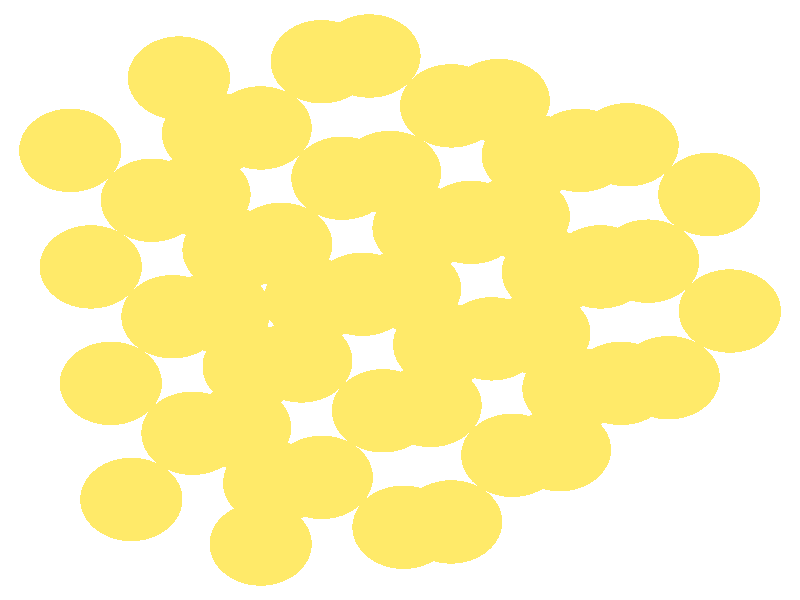 #include "colors.inc"
#include "finish.inc"

global_settings {assumed_gamma 1 max_trace_level 6}
background {color White}
camera {orthographic
  right -15.96*x up 14.68*y
  direction 1.00*z
  location <0,0,50.00> look_at <0,0,0>}
light_source {<  2.00,   3.00,  40.00> color White
  area_light <0.70, 0, 0>, <0, 0.70, 0>, 3, 3
  adaptive 1 jitter}

#declare simple = finish {phong 0.7}
#declare pale = finish {ambient .5 diffuse .85 roughness .001 specular 0.200 }
#declare intermediate = finish {ambient 0.3 diffuse 0.6 specular 0.10 roughness 0.04 }
#declare vmd = finish {ambient .0 diffuse .65 phong 0.1 phong_size 40. specular 0.500 }
#declare jmol = finish {ambient .2 diffuse .6 specular 1 roughness .001 metallic}
#declare ase2 = finish {ambient 0.05 brilliance 3 diffuse 0.6 metallic specular 0.70 roughness 0.04 reflection 0.15}
#declare ase3 = finish {ambient .15 brilliance 2 diffuse .6 metallic specular 1. roughness .001 reflection .0}
#declare glass = finish {ambient .05 diffuse .3 specular 1. roughness .001}
#declare Rcell = 0.050;
#declare Rbond = 0.100;

#macro atom(LOC, R, COL, FIN)
  sphere{LOC, R texture{pigment{COL} finish{FIN}}}
#end
#macro constrain(LOC, R, COL, FIN)
union{torus{R, Rcell rotate 45*z texture{pigment{COL} finish{FIN}}}
      torus{R, Rcell rotate -45*z texture{pigment{COL} finish{FIN}}}
      translate LOC}
#end

atom(< -5.36,  -4.88,  -0.68>, 1.02, rgb <1.00, 0.82, 0.14>, ase3) // #0 
atom(< -5.77,  -2.04,  -0.68>, 1.02, rgb <1.00, 0.82, 0.14>, ase3) // #1 
atom(< -6.17,   0.81,  -0.68>, 1.02, rgb <1.00, 0.82, 0.14>, ase3) // #2 
atom(< -6.58,   3.66,  -0.68>, 1.02, rgb <1.00, 0.82, 0.14>, ase3) // #3 
atom(< -4.14,  -3.26,  -2.71>, 1.02, rgb <1.00, 0.82, 0.14>, ase3) // #4 
atom(< -2.51,  -4.48,  -4.75>, 1.02, rgb <1.00, 0.82, 0.14>, ase3) // #5 
atom(< -2.92,  -1.63,  -4.75>, 1.02, rgb <1.00, 0.82, 0.14>, ase3) // #6 
atom(< -2.78,  -5.97,  -0.00>, 1.02, rgb <1.00, 0.82, 0.14>, ase3) // #7 
atom(< -1.56,  -4.34,  -2.04>, 1.02, rgb <1.00, 0.82, 0.14>, ase3) // #8 
atom(< -4.95,   2.44,  -2.71>, 1.02, rgb <1.00, 0.82, 0.14>, ase3) // #9 
atom(< -3.32,   1.22,  -4.75>, 1.02, rgb <1.00, 0.82, 0.14>, ase3) // #10 
atom(< -3.73,   4.07,  -4.75>, 1.02, rgb <1.00, 0.82, 0.14>, ase3) // #11 
atom(< -4.54,  -0.41,  -2.71>, 1.02, rgb <1.00, 0.82, 0.14>, ase3) // #12 
atom(< -3.60,  -0.27,  -0.00>, 1.02, rgb <1.00, 0.82, 0.14>, ase3) // #13 
atom(< -1.97,  -1.49,  -2.04>, 1.02, rgb <1.00, 0.82, 0.14>, ase3) // #14 
atom(< -2.37,   1.36,  -2.04>, 1.02, rgb <1.00, 0.82, 0.14>, ase3) // #15 
atom(< -3.19,  -3.12,  -0.00>, 1.02, rgb <1.00, 0.82, 0.14>, ase3) // #16 
atom(< -4.41,   5.43,  -0.00>, 1.02, rgb <1.00, 0.82, 0.14>, ase3) // #17 
atom(< -2.78,   4.21,  -2.04>, 1.02, rgb <1.00, 0.82, 0.14>, ase3) // #18 
atom(< -4.00,   2.58,  -0.00>, 1.02, rgb <1.00, 0.82, 0.14>, ase3) // #19 
atom(< -1.70,  -0.00,  -6.78>, 1.02, rgb <1.00, 0.82, 0.14>, ase3) // #20 
atom(< -0.34,  -2.71,  -4.07>, 1.02, rgb <1.00, 0.82, 0.14>, ase3) // #21 
atom(<  0.88,  -1.09,  -6.11>, 1.02, rgb <1.00, 0.82, 0.14>, ase3) // #22 
atom(<  0.07,  -5.56,  -4.07>, 1.02, rgb <1.00, 0.82, 0.14>, ase3) // #23 
atom(<  1.02,  -5.43,  -1.36>, 1.02, rgb <1.00, 0.82, 0.14>, ase3) // #24 
atom(<  2.24,  -3.80,  -3.39>, 1.02, rgb <1.00, 0.82, 0.14>, ase3) // #25 
atom(< -1.15,   2.98,  -4.07>, 1.02, rgb <1.00, 0.82, 0.14>, ase3) // #26 
atom(<  0.47,   1.76,  -6.11>, 1.02, rgb <1.00, 0.82, 0.14>, ase3) // #27 
atom(< -0.75,   0.14,  -4.07>, 1.02, rgb <1.00, 0.82, 0.14>, ase3) // #28 
atom(<  0.20,   0.27,  -1.36>, 1.02, rgb <1.00, 0.82, 0.14>, ase3) // #29 
atom(<  1.83,  -0.95,  -3.39>, 1.02, rgb <1.00, 0.82, 0.14>, ase3) // #30 
atom(<  1.42,   1.90,  -3.39>, 1.02, rgb <1.00, 0.82, 0.14>, ase3) // #31 
atom(<  0.61,  -2.58,  -1.36>, 1.02, rgb <1.00, 0.82, 0.14>, ase3) // #32 
atom(<  3.19,  -3.66,  -0.68>, 1.02, rgb <1.00, 0.82, 0.14>, ase3) // #33 
atom(<  2.78,  -0.81,  -0.68>, 1.02, rgb <1.00, 0.82, 0.14>, ase3) // #34 
atom(< -1.56,   5.83,  -4.07>, 1.02, rgb <1.00, 0.82, 0.14>, ase3) // #35 
atom(< -0.61,   5.97,  -1.36>, 1.02, rgb <1.00, 0.82, 0.14>, ase3) // #36 
atom(<  1.02,   4.75,  -3.39>, 1.02, rgb <1.00, 0.82, 0.14>, ase3) // #37 
atom(< -0.20,   3.12,  -1.36>, 1.02, rgb <1.00, 0.82, 0.14>, ase3) // #38 
atom(<  2.37,   2.04,  -0.68>, 1.02, rgb <1.00, 0.82, 0.14>, ase3) // #39 
atom(<  1.97,   4.88,  -0.68>, 1.02, rgb <1.00, 0.82, 0.14>, ase3) // #40 
atom(<  3.46,  -2.17,  -5.43>, 1.02, rgb <1.00, 0.82, 0.14>, ase3) // #41 
atom(<  2.65,   3.53,  -5.43>, 1.02, rgb <1.00, 0.82, 0.14>, ase3) // #42 
atom(<  3.05,   0.68,  -5.43>, 1.02, rgb <1.00, 0.82, 0.14>, ase3) // #43 
atom(<  4.00,   0.81,  -2.71>, 1.02, rgb <1.00, 0.82, 0.14>, ase3) // #44 
atom(<  4.41,  -2.04,  -2.71>, 1.02, rgb <1.00, 0.82, 0.14>, ase3) // #45 
atom(<  5.36,  -1.90,   0.00>, 1.02, rgb <1.00, 0.82, 0.14>, ase3) // #46 
atom(<  6.58,  -0.27,  -2.04>, 1.02, rgb <1.00, 0.82, 0.14>, ase3) // #47 
atom(<  3.60,   3.66,  -2.71>, 1.02, rgb <1.00, 0.82, 0.14>, ase3) // #48 
atom(<  4.54,   3.80,  -0.00>, 1.02, rgb <1.00, 0.82, 0.14>, ase3) // #49 
atom(<  6.17,   2.58,  -2.04>, 1.02, rgb <1.00, 0.82, 0.14>, ase3) // #50 
atom(<  4.95,   0.95,   0.00>, 1.02, rgb <1.00, 0.82, 0.14>, ase3) // #51 
